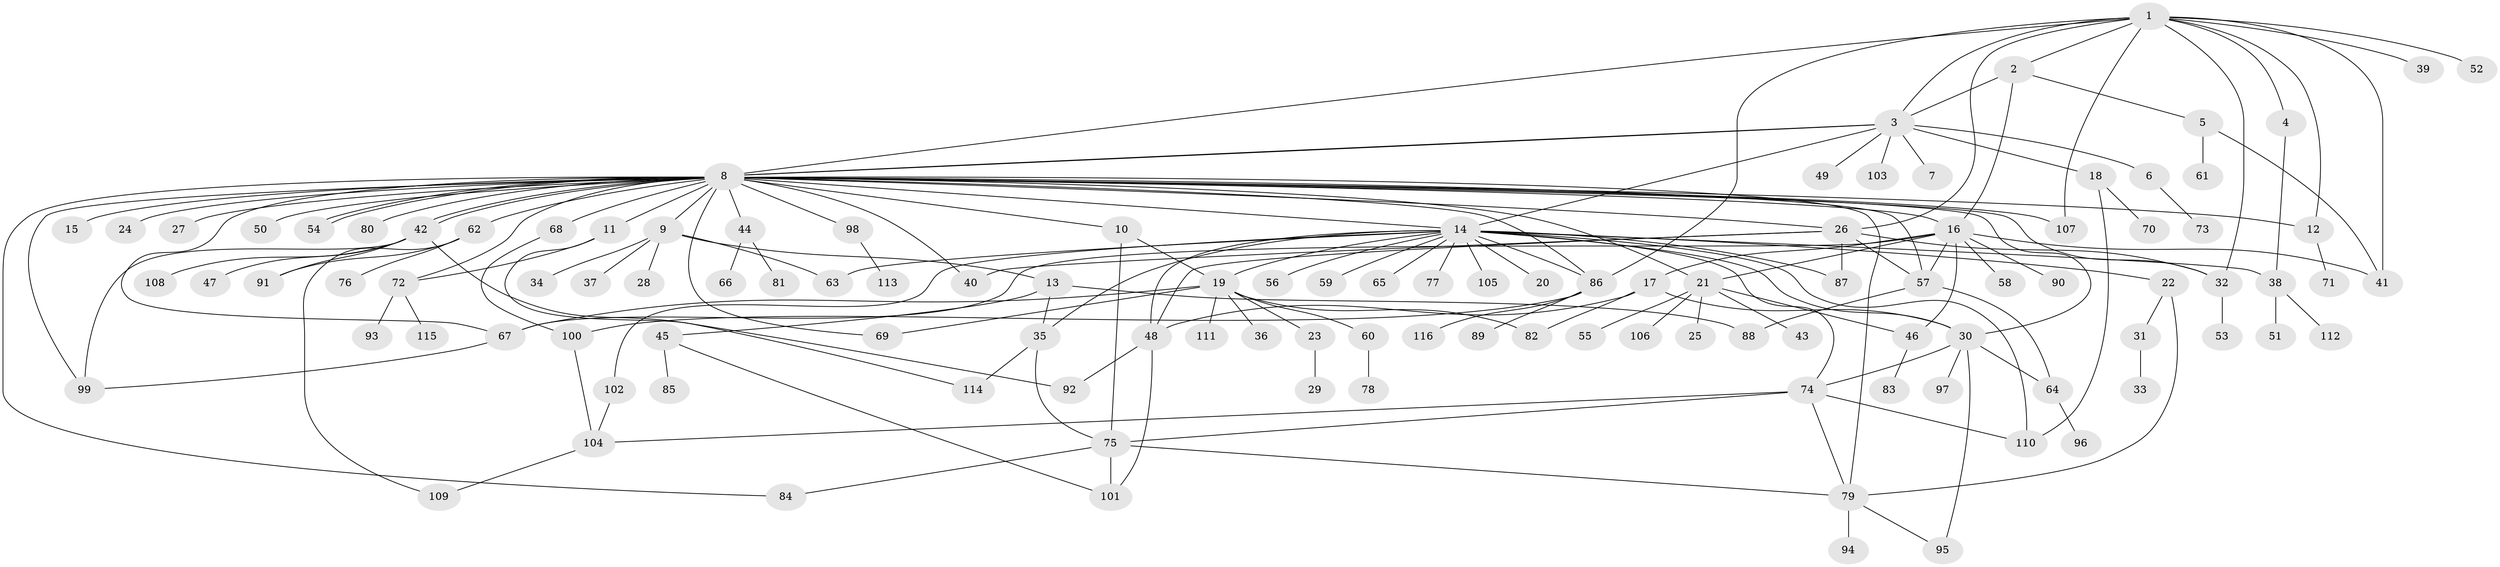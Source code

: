 // coarse degree distribution, {3: 0.11428571428571428, 28: 0.014285714285714285, 1: 0.4142857142857143, 4: 0.1, 8: 0.02857142857142857, 9: 0.014285714285714285, 5: 0.04285714285714286, 7: 0.02857142857142857, 6: 0.08571428571428572, 17: 0.014285714285714285, 2: 0.14285714285714285}
// Generated by graph-tools (version 1.1) at 2025/36/03/04/25 23:36:52]
// undirected, 116 vertices, 173 edges
graph export_dot {
  node [color=gray90,style=filled];
  1;
  2;
  3;
  4;
  5;
  6;
  7;
  8;
  9;
  10;
  11;
  12;
  13;
  14;
  15;
  16;
  17;
  18;
  19;
  20;
  21;
  22;
  23;
  24;
  25;
  26;
  27;
  28;
  29;
  30;
  31;
  32;
  33;
  34;
  35;
  36;
  37;
  38;
  39;
  40;
  41;
  42;
  43;
  44;
  45;
  46;
  47;
  48;
  49;
  50;
  51;
  52;
  53;
  54;
  55;
  56;
  57;
  58;
  59;
  60;
  61;
  62;
  63;
  64;
  65;
  66;
  67;
  68;
  69;
  70;
  71;
  72;
  73;
  74;
  75;
  76;
  77;
  78;
  79;
  80;
  81;
  82;
  83;
  84;
  85;
  86;
  87;
  88;
  89;
  90;
  91;
  92;
  93;
  94;
  95;
  96;
  97;
  98;
  99;
  100;
  101;
  102;
  103;
  104;
  105;
  106;
  107;
  108;
  109;
  110;
  111;
  112;
  113;
  114;
  115;
  116;
  1 -- 2;
  1 -- 3;
  1 -- 4;
  1 -- 8;
  1 -- 12;
  1 -- 26;
  1 -- 32;
  1 -- 39;
  1 -- 41;
  1 -- 52;
  1 -- 86;
  1 -- 107;
  2 -- 3;
  2 -- 5;
  2 -- 16;
  3 -- 6;
  3 -- 7;
  3 -- 8;
  3 -- 8;
  3 -- 14;
  3 -- 18;
  3 -- 49;
  3 -- 103;
  4 -- 38;
  5 -- 41;
  5 -- 61;
  6 -- 73;
  8 -- 9;
  8 -- 10;
  8 -- 11;
  8 -- 12;
  8 -- 14;
  8 -- 15;
  8 -- 16;
  8 -- 21;
  8 -- 24;
  8 -- 26;
  8 -- 27;
  8 -- 30;
  8 -- 32;
  8 -- 40;
  8 -- 42;
  8 -- 42;
  8 -- 44;
  8 -- 50;
  8 -- 54;
  8 -- 54;
  8 -- 57;
  8 -- 62;
  8 -- 67;
  8 -- 68;
  8 -- 69;
  8 -- 72;
  8 -- 79;
  8 -- 80;
  8 -- 84;
  8 -- 86;
  8 -- 98;
  8 -- 99;
  8 -- 107;
  9 -- 13;
  9 -- 28;
  9 -- 34;
  9 -- 37;
  9 -- 63;
  10 -- 19;
  10 -- 75;
  11 -- 72;
  11 -- 114;
  12 -- 71;
  13 -- 35;
  13 -- 45;
  13 -- 88;
  14 -- 19;
  14 -- 20;
  14 -- 22;
  14 -- 30;
  14 -- 35;
  14 -- 38;
  14 -- 48;
  14 -- 56;
  14 -- 59;
  14 -- 63;
  14 -- 65;
  14 -- 74;
  14 -- 77;
  14 -- 86;
  14 -- 87;
  14 -- 102;
  14 -- 105;
  14 -- 110;
  16 -- 17;
  16 -- 21;
  16 -- 41;
  16 -- 46;
  16 -- 57;
  16 -- 58;
  16 -- 67;
  16 -- 90;
  17 -- 30;
  17 -- 48;
  17 -- 82;
  18 -- 70;
  18 -- 110;
  19 -- 23;
  19 -- 36;
  19 -- 60;
  19 -- 67;
  19 -- 69;
  19 -- 82;
  19 -- 111;
  21 -- 25;
  21 -- 43;
  21 -- 46;
  21 -- 55;
  21 -- 106;
  22 -- 31;
  22 -- 79;
  23 -- 29;
  26 -- 32;
  26 -- 40;
  26 -- 48;
  26 -- 57;
  26 -- 87;
  30 -- 64;
  30 -- 74;
  30 -- 95;
  30 -- 97;
  31 -- 33;
  32 -- 53;
  35 -- 75;
  35 -- 114;
  38 -- 51;
  38 -- 112;
  42 -- 47;
  42 -- 91;
  42 -- 92;
  42 -- 99;
  42 -- 108;
  44 -- 66;
  44 -- 81;
  45 -- 85;
  45 -- 101;
  46 -- 83;
  48 -- 92;
  48 -- 101;
  57 -- 64;
  57 -- 88;
  60 -- 78;
  62 -- 76;
  62 -- 91;
  62 -- 109;
  64 -- 96;
  67 -- 99;
  68 -- 100;
  72 -- 93;
  72 -- 115;
  74 -- 75;
  74 -- 79;
  74 -- 104;
  74 -- 110;
  75 -- 79;
  75 -- 84;
  75 -- 101;
  79 -- 94;
  79 -- 95;
  86 -- 89;
  86 -- 100;
  86 -- 116;
  98 -- 113;
  100 -- 104;
  102 -- 104;
  104 -- 109;
}
